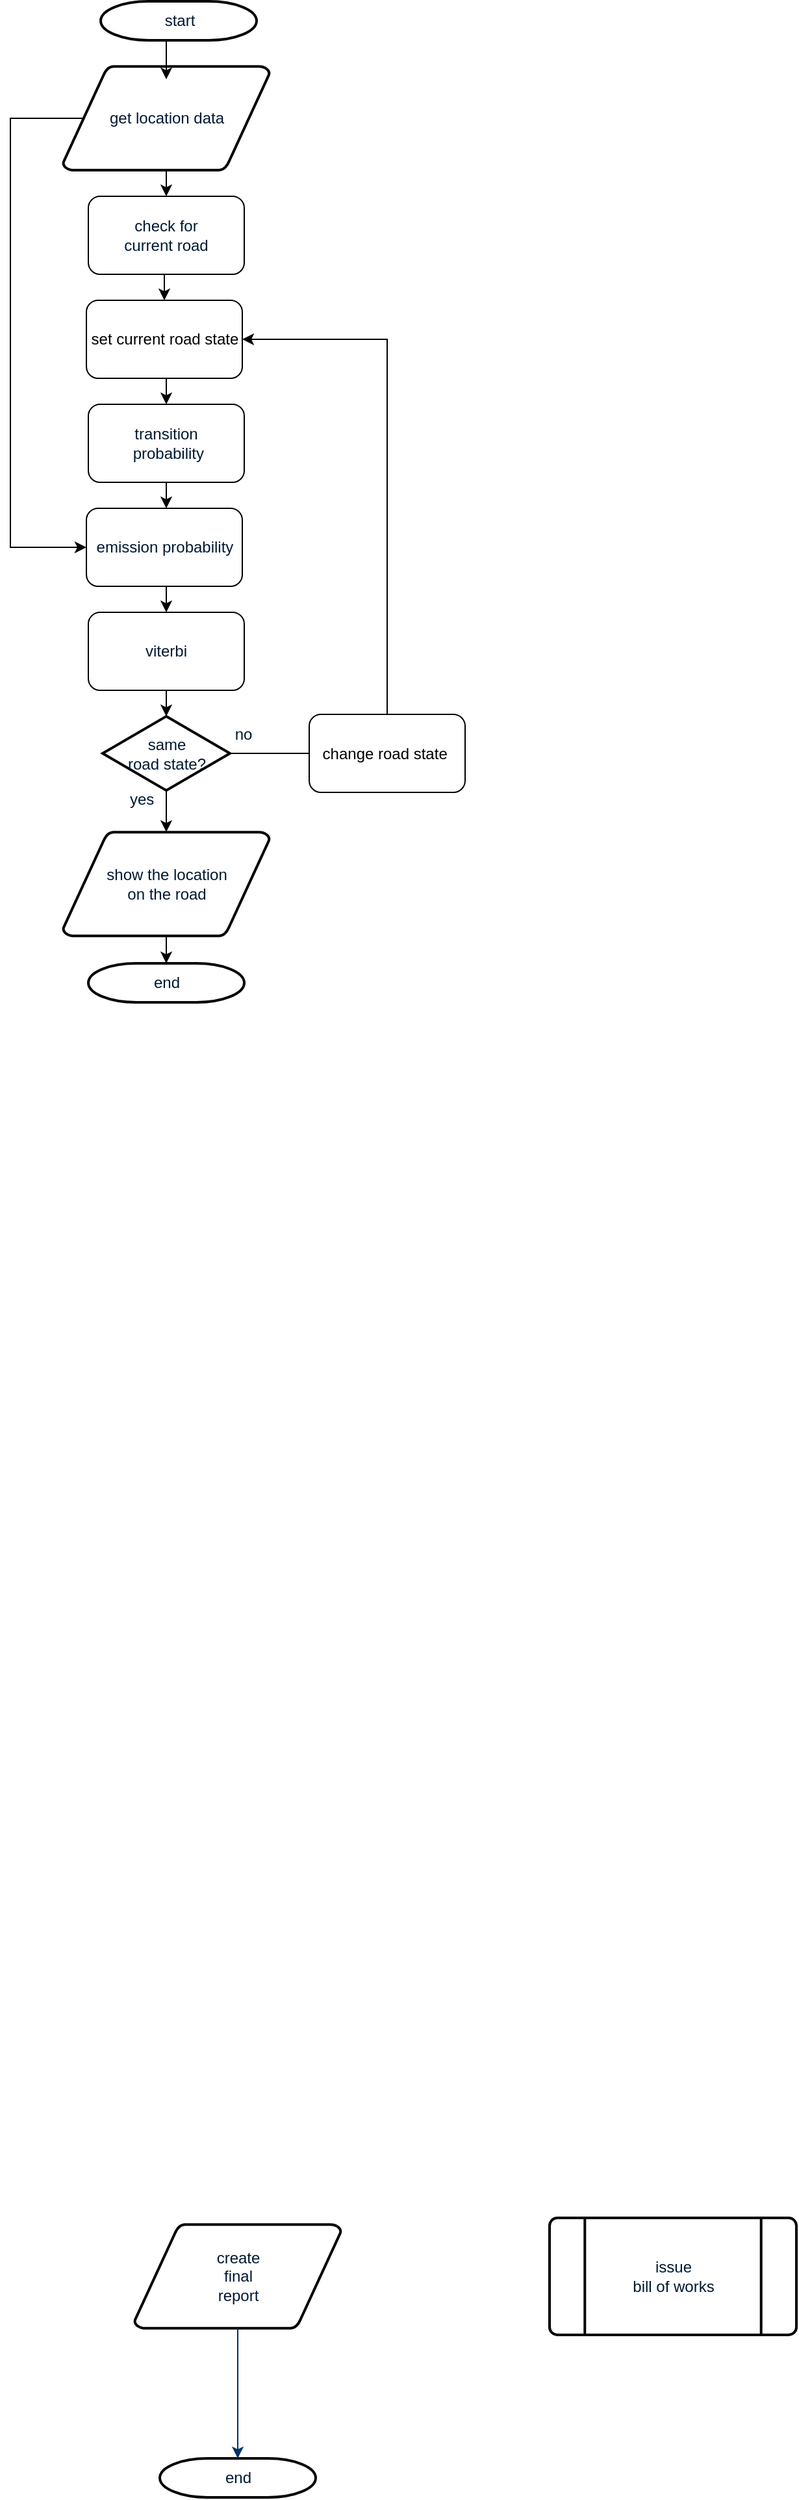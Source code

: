 <mxfile version="12.1.9" type="github" pages="1">
  <diagram id="6a731a19-8d31-9384-78a2-239565b7b9f0" name="Page-1">
    <mxGraphModel dx="1536" dy="864" grid="1" gridSize="10" guides="1" tooltips="1" connect="1" arrows="1" fold="1" page="1" pageScale="1" pageWidth="1169" pageHeight="827" background="#ffffff" math="0" shadow="0">
      <root>
        <mxCell id="0"/>
        <mxCell id="1" parent="0"/>
        <mxCell id="2" value="end" style="shape=mxgraph.flowchart.terminator;fillColor=#FFFFFF;strokeColor=#000000;strokeWidth=2;gradientColor=none;gradientDirection=north;fontColor=#001933;fontStyle=0;html=1;" parent="1" vertex="1">
          <mxGeometry x="205" y="760" width="120" height="30" as="geometry"/>
        </mxCell>
        <mxCell id="_f4XMj2HdiAkjGpJl35G-65" style="edgeStyle=orthogonalEdgeStyle;rounded=0;orthogonalLoop=1;jettySize=auto;html=1;exitX=0.5;exitY=1;exitDx=0;exitDy=0;exitPerimeter=0;entryX=0.5;entryY=0;entryDx=0;entryDy=0;" edge="1" parent="1" source="3" target="qD44LH4xJsnaG0KL7WGG-79">
          <mxGeometry relative="1" as="geometry"/>
        </mxCell>
        <mxCell id="_f4XMj2HdiAkjGpJl35G-67" style="edgeStyle=orthogonalEdgeStyle;rounded=0;orthogonalLoop=1;jettySize=auto;html=1;exitX=0.095;exitY=0.5;exitDx=0;exitDy=0;exitPerimeter=0;entryX=0;entryY=0.5;entryDx=0;entryDy=0;" edge="1" parent="1" source="3" target="qD44LH4xJsnaG0KL7WGG-97">
          <mxGeometry relative="1" as="geometry">
            <Array as="points">
              <mxPoint x="145" y="110"/>
              <mxPoint x="145" y="440"/>
            </Array>
          </mxGeometry>
        </mxCell>
        <mxCell id="3" value="get location data" style="shape=mxgraph.flowchart.data;fillColor=#FFFFFF;strokeColor=#000000;strokeWidth=2;gradientColor=none;gradientDirection=north;fontColor=#001933;fontStyle=0;html=1;" parent="1" vertex="1">
          <mxGeometry x="185.5" y="70" width="159" height="80" as="geometry"/>
        </mxCell>
        <mxCell id="qD44LH4xJsnaG0KL7WGG-77" style="edgeStyle=orthogonalEdgeStyle;rounded=0;orthogonalLoop=1;jettySize=auto;html=1;exitX=0.905;exitY=0.5;exitDx=0;exitDy=0;exitPerimeter=0;entryX=0.167;entryY=0.492;entryDx=0;entryDy=0;entryPerimeter=0;strokeColor=none;" parent="1" source="qD44LH4xJsnaG0KL7WGG-97" edge="1">
          <mxGeometry relative="1" as="geometry">
            <mxPoint x="485" y="440.333" as="targetPoint"/>
          </mxGeometry>
        </mxCell>
        <mxCell id="_f4XMj2HdiAkjGpJl35G-52" style="edgeStyle=orthogonalEdgeStyle;rounded=0;orthogonalLoop=1;jettySize=auto;html=1;exitX=0.5;exitY=1;exitDx=0;exitDy=0;exitPerimeter=0;entryX=0.5;entryY=0;entryDx=0;entryDy=0;entryPerimeter=0;" edge="1" parent="1" source="6" target="qD44LH4xJsnaG0KL7WGG-92">
          <mxGeometry relative="1" as="geometry"/>
        </mxCell>
        <mxCell id="_f4XMj2HdiAkjGpJl35G-57" style="edgeStyle=orthogonalEdgeStyle;rounded=0;orthogonalLoop=1;jettySize=auto;html=1;exitX=1;exitY=0.5;exitDx=0;exitDy=0;exitPerimeter=0;endArrow=none;endFill=0;" edge="1" parent="1" source="6" target="qD44LH4xJsnaG0KL7WGG-84">
          <mxGeometry relative="1" as="geometry"/>
        </mxCell>
        <mxCell id="6" value="same &lt;br&gt;road state?" style="shape=mxgraph.flowchart.decision;fillColor=#FFFFFF;strokeColor=#000000;strokeWidth=2;gradientColor=none;gradientDirection=north;fontColor=#001933;fontStyle=0;html=1;" parent="1" vertex="1">
          <mxGeometry x="216" y="570" width="98" height="57" as="geometry"/>
        </mxCell>
        <mxCell id="11" value="yes" style="text;fontColor=#001933;fontStyle=0;html=1;strokeColor=none;gradientColor=none;fillColor=none;strokeWidth=2;" parent="1" vertex="1">
          <mxGeometry x="234.5" y="620" width="40" height="26" as="geometry"/>
        </mxCell>
        <mxCell id="14" value="no" style="text;fontColor=#001933;fontStyle=0;html=1;strokeColor=none;gradientColor=none;fillColor=none;strokeWidth=2;align=center;" parent="1" vertex="1">
          <mxGeometry x="303.5" y="570" width="40" height="26" as="geometry"/>
        </mxCell>
        <mxCell id="38" value="create&#xa;final&#xa;report" style="shape=mxgraph.flowchart.data;fillColor=#FFFFFF;strokeColor=#000000;strokeWidth=2;gradientColor=none;gradientDirection=north;fontColor=#001933;fontStyle=0;html=1;" parent="1" vertex="1">
          <mxGeometry x="240.5" y="1730" width="159" height="80" as="geometry"/>
        </mxCell>
        <mxCell id="39" value="issue&#xa;bill of works" style="shape=mxgraph.flowchart.predefined_process;fillColor=#FFFFFF;strokeColor=#000000;strokeWidth=2;gradientColor=none;gradientDirection=north;fontColor=#001933;fontStyle=0;html=1;" parent="1" vertex="1">
          <mxGeometry x="560" y="1725" width="190" height="90" as="geometry"/>
        </mxCell>
        <mxCell id="40" value="end" style="shape=mxgraph.flowchart.terminator;fillColor=#FFFFFF;strokeColor=#000000;strokeWidth=2;gradientColor=none;gradientDirection=north;fontColor=#001933;fontStyle=0;html=1;" parent="1" vertex="1">
          <mxGeometry x="260" y="1910" width="120" height="30" as="geometry"/>
        </mxCell>
        <mxCell id="43" value="" style="edgeStyle=elbowEdgeStyle;elbow=vertical;exitX=0.5;exitY=1;exitPerimeter=0;entryX=0.5;entryY=0;entryPerimeter=0;fontColor=#001933;fontStyle=1;strokeColor=#003366;strokeWidth=1;html=1;" parent="1" source="38" target="40" edge="1">
          <mxGeometry width="100" height="100" as="geometry">
            <mxPoint y="100" as="sourcePoint"/>
            <mxPoint x="100" as="targetPoint"/>
          </mxGeometry>
        </mxCell>
        <mxCell id="_f4XMj2HdiAkjGpJl35G-64" style="edgeStyle=orthogonalEdgeStyle;rounded=0;orthogonalLoop=1;jettySize=auto;html=1;exitX=0.5;exitY=1;exitDx=0;exitDy=0;entryX=0.5;entryY=0;entryDx=0;entryDy=0;" edge="1" parent="1" source="qD44LH4xJsnaG0KL7WGG-79" target="qD44LH4xJsnaG0KL7WGG-96">
          <mxGeometry relative="1" as="geometry"/>
        </mxCell>
        <mxCell id="qD44LH4xJsnaG0KL7WGG-79" value="&lt;span style=&quot;color: rgb(0 , 25 , 51)&quot;&gt;check for&lt;/span&gt;&lt;br style=&quot;color: rgb(0 , 25 , 51)&quot;&gt;&lt;span style=&quot;color: rgb(0 , 25 , 51)&quot;&gt;current road&lt;/span&gt;" style="rounded=1;whiteSpace=wrap;html=1;" parent="1" vertex="1">
          <mxGeometry x="205" y="170" width="120" height="60" as="geometry"/>
        </mxCell>
        <mxCell id="_f4XMj2HdiAkjGpJl35G-59" style="edgeStyle=orthogonalEdgeStyle;rounded=0;orthogonalLoop=1;jettySize=auto;html=1;exitX=0.5;exitY=0;exitDx=0;exitDy=0;entryX=1;entryY=0.5;entryDx=0;entryDy=0;" edge="1" parent="1" source="qD44LH4xJsnaG0KL7WGG-84" target="qD44LH4xJsnaG0KL7WGG-96">
          <mxGeometry relative="1" as="geometry"/>
        </mxCell>
        <mxCell id="qD44LH4xJsnaG0KL7WGG-84" value="change road state&amp;nbsp;" style="rounded=1;whiteSpace=wrap;html=1;" parent="1" vertex="1">
          <mxGeometry x="375" y="568.5" width="120" height="60" as="geometry"/>
        </mxCell>
        <mxCell id="_f4XMj2HdiAkjGpJl35G-61" style="edgeStyle=orthogonalEdgeStyle;rounded=0;orthogonalLoop=1;jettySize=auto;html=1;exitX=0.5;exitY=1;exitDx=0;exitDy=0;" edge="1" parent="1" source="qD44LH4xJsnaG0KL7WGG-89">
          <mxGeometry relative="1" as="geometry">
            <mxPoint x="265" y="410" as="targetPoint"/>
          </mxGeometry>
        </mxCell>
        <mxCell id="qD44LH4xJsnaG0KL7WGG-89" value="&lt;span style=&quot;color: rgb(0 , 25 , 51) ; white-space: normal&quot;&gt;transition&lt;/span&gt;&lt;br style=&quot;color: rgb(0 , 25 , 51) ; white-space: normal&quot;&gt;&lt;span style=&quot;color: rgb(0 , 25 , 51) ; white-space: normal&quot;&gt;&amp;nbsp;probability&lt;/span&gt;" style="rounded=1;whiteSpace=wrap;html=1;" parent="1" vertex="1">
          <mxGeometry x="205" y="330" width="120" height="60" as="geometry"/>
        </mxCell>
        <mxCell id="qD44LH4xJsnaG0KL7WGG-90" style="edgeStyle=orthogonalEdgeStyle;rounded=0;orthogonalLoop=1;jettySize=auto;html=1;exitX=0.905;exitY=0.5;exitDx=0;exitDy=0;exitPerimeter=0;entryX=0.167;entryY=0.492;entryDx=0;entryDy=0;entryPerimeter=0;strokeColor=none;" parent="1" target="qD44LH4xJsnaG0KL7WGG-89" edge="1">
          <mxGeometry relative="1" as="geometry">
            <mxPoint x="330" y="440.333" as="sourcePoint"/>
            <mxPoint x="485" y="440.333" as="targetPoint"/>
          </mxGeometry>
        </mxCell>
        <mxCell id="_f4XMj2HdiAkjGpJl35G-58" style="edgeStyle=orthogonalEdgeStyle;rounded=0;orthogonalLoop=1;jettySize=auto;html=1;exitX=0.5;exitY=1;exitDx=0;exitDy=0;entryX=0.5;entryY=0;entryDx=0;entryDy=0;entryPerimeter=0;" edge="1" parent="1" source="qD44LH4xJsnaG0KL7WGG-91" target="6">
          <mxGeometry relative="1" as="geometry"/>
        </mxCell>
        <mxCell id="qD44LH4xJsnaG0KL7WGG-91" value="&lt;font color=&quot;#001933&quot;&gt;viterbi&lt;/font&gt;" style="rounded=1;whiteSpace=wrap;html=1;" parent="1" vertex="1">
          <mxGeometry x="205" y="490" width="120" height="60" as="geometry"/>
        </mxCell>
        <mxCell id="_f4XMj2HdiAkjGpJl35G-56" style="edgeStyle=orthogonalEdgeStyle;rounded=0;orthogonalLoop=1;jettySize=auto;html=1;exitX=0.5;exitY=1;exitDx=0;exitDy=0;exitPerimeter=0;entryX=0.5;entryY=0;entryDx=0;entryDy=0;entryPerimeter=0;" edge="1" parent="1" source="qD44LH4xJsnaG0KL7WGG-92" target="2">
          <mxGeometry relative="1" as="geometry"/>
        </mxCell>
        <mxCell id="qD44LH4xJsnaG0KL7WGG-92" value="show the location&lt;br&gt;on the road" style="shape=mxgraph.flowchart.data;fillColor=#FFFFFF;strokeColor=#000000;strokeWidth=2;gradientColor=none;gradientDirection=north;fontColor=#001933;fontStyle=0;html=1;" parent="1" vertex="1">
          <mxGeometry x="185.5" y="659" width="159" height="80" as="geometry"/>
        </mxCell>
        <mxCell id="_f4XMj2HdiAkjGpJl35G-60" style="edgeStyle=orthogonalEdgeStyle;rounded=0;orthogonalLoop=1;jettySize=auto;html=1;exitX=0.5;exitY=1;exitDx=0;exitDy=0;entryX=0.5;entryY=0;entryDx=0;entryDy=0;" edge="1" parent="1" source="qD44LH4xJsnaG0KL7WGG-96" target="qD44LH4xJsnaG0KL7WGG-89">
          <mxGeometry relative="1" as="geometry"/>
        </mxCell>
        <mxCell id="qD44LH4xJsnaG0KL7WGG-96" value="set current road state" style="rounded=1;whiteSpace=wrap;html=1;" parent="1" vertex="1">
          <mxGeometry x="203.5" y="250" width="120" height="60" as="geometry"/>
        </mxCell>
        <mxCell id="_f4XMj2HdiAkjGpJl35G-62" style="edgeStyle=orthogonalEdgeStyle;rounded=0;orthogonalLoop=1;jettySize=auto;html=1;exitX=0.5;exitY=1;exitDx=0;exitDy=0;entryX=0.5;entryY=0;entryDx=0;entryDy=0;" edge="1" parent="1" source="qD44LH4xJsnaG0KL7WGG-97" target="qD44LH4xJsnaG0KL7WGG-91">
          <mxGeometry relative="1" as="geometry"/>
        </mxCell>
        <mxCell id="qD44LH4xJsnaG0KL7WGG-97" value="&lt;span style=&quot;white-space: normal ; color: rgb(0 , 25 , 51)&quot;&gt;emission probability&lt;/span&gt;" style="rounded=1;whiteSpace=wrap;html=1;" parent="1" vertex="1">
          <mxGeometry x="203.5" y="410" width="120" height="60" as="geometry"/>
        </mxCell>
        <mxCell id="qD44LH4xJsnaG0KL7WGG-98" style="edgeStyle=orthogonalEdgeStyle;rounded=0;orthogonalLoop=1;jettySize=auto;html=1;exitX=0.905;exitY=0.5;exitDx=0;exitDy=0;exitPerimeter=0;entryX=0.167;entryY=0.492;entryDx=0;entryDy=0;entryPerimeter=0;strokeColor=none;" parent="1" source="qD44LH4xJsnaG0KL7WGG-89" target="qD44LH4xJsnaG0KL7WGG-97" edge="1">
          <mxGeometry relative="1" as="geometry">
            <mxPoint x="213.333" y="410.333" as="sourcePoint"/>
            <mxPoint x="485" y="440.333" as="targetPoint"/>
          </mxGeometry>
        </mxCell>
        <mxCell id="_f4XMj2HdiAkjGpJl35G-66" style="edgeStyle=orthogonalEdgeStyle;rounded=0;orthogonalLoop=1;jettySize=auto;html=1;exitX=0.5;exitY=1;exitDx=0;exitDy=0;exitPerimeter=0;entryX=0.5;entryY=0.125;entryDx=0;entryDy=0;entryPerimeter=0;" edge="1" parent="1" source="_f4XMj2HdiAkjGpJl35G-45" target="3">
          <mxGeometry relative="1" as="geometry"/>
        </mxCell>
        <mxCell id="_f4XMj2HdiAkjGpJl35G-45" value="start" style="shape=mxgraph.flowchart.terminator;fillColor=#FFFFFF;strokeColor=#000000;strokeWidth=2;gradientColor=none;gradientDirection=north;fontColor=#001933;fontStyle=0;html=1;" vertex="1" parent="1">
          <mxGeometry x="214.5" y="20" width="120" height="30" as="geometry"/>
        </mxCell>
      </root>
    </mxGraphModel>
  </diagram>
</mxfile>
